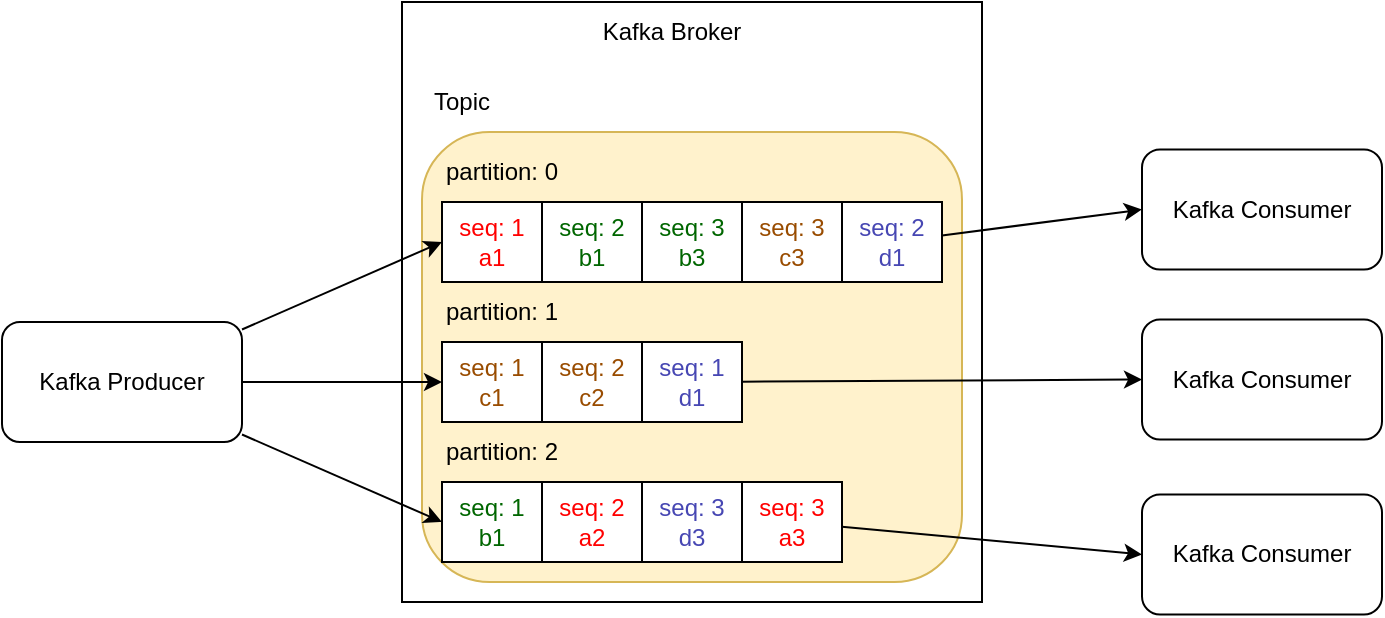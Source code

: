 <mxfile version="24.7.17">
  <diagram name="페이지-1" id="T4R7CVDCbGJPmYWIlDv3">
    <mxGraphModel dx="524" dy="995" grid="1" gridSize="10" guides="1" tooltips="1" connect="1" arrows="1" fold="1" page="1" pageScale="1" pageWidth="1169" pageHeight="827" math="0" shadow="0">
      <root>
        <mxCell id="0" />
        <mxCell id="1" parent="0" />
        <mxCell id="j4RkCBAJs_kXyYxZWz-E-1" value="Kafka Producer" style="rounded=1;whiteSpace=wrap;html=1;" parent="1" vertex="1">
          <mxGeometry x="80" y="290" width="120" height="60" as="geometry" />
        </mxCell>
        <mxCell id="j4RkCBAJs_kXyYxZWz-E-2" value="" style="rounded=0;whiteSpace=wrap;html=1;" parent="1" vertex="1">
          <mxGeometry x="280" y="130" width="290" height="300" as="geometry" />
        </mxCell>
        <mxCell id="j4RkCBAJs_kXyYxZWz-E-3" value="" style="rounded=1;whiteSpace=wrap;html=1;fillColor=#fff2cc;strokeColor=#d6b656;" parent="1" vertex="1">
          <mxGeometry x="290" y="195" width="270" height="225" as="geometry" />
        </mxCell>
        <mxCell id="j4RkCBAJs_kXyYxZWz-E-4" value="Kafka Broker" style="text;html=1;align=center;verticalAlign=middle;whiteSpace=wrap;rounded=0;" parent="1" vertex="1">
          <mxGeometry x="370" y="130" width="90" height="30" as="geometry" />
        </mxCell>
        <mxCell id="j4RkCBAJs_kXyYxZWz-E-5" value="&lt;font color=&quot;#ff0000&quot;&gt;seq: 1&lt;/font&gt;&lt;div&gt;&lt;font color=&quot;#ff0000&quot;&gt;a1&lt;/font&gt;&lt;/div&gt;" style="rounded=0;whiteSpace=wrap;html=1;" parent="1" vertex="1">
          <mxGeometry x="300" y="230" width="50" height="40" as="geometry" />
        </mxCell>
        <mxCell id="j4RkCBAJs_kXyYxZWz-E-6" value="&lt;font color=&quot;#006600&quot;&gt;seq: 2&lt;/font&gt;&lt;div&gt;&lt;font color=&quot;#006600&quot;&gt;b1&lt;/font&gt;&lt;/div&gt;" style="rounded=0;whiteSpace=wrap;html=1;" parent="1" vertex="1">
          <mxGeometry x="350" y="230" width="50" height="40" as="geometry" />
        </mxCell>
        <mxCell id="j4RkCBAJs_kXyYxZWz-E-7" value="&lt;font color=&quot;#006600&quot;&gt;seq: 3&lt;/font&gt;&lt;div&gt;&lt;font color=&quot;#006600&quot;&gt;b3&lt;/font&gt;&lt;/div&gt;" style="rounded=0;whiteSpace=wrap;html=1;" parent="1" vertex="1">
          <mxGeometry x="400" y="230" width="50" height="40" as="geometry" />
        </mxCell>
        <mxCell id="j4RkCBAJs_kXyYxZWz-E-8" value="&lt;font color=&quot;#994c00&quot;&gt;seq: 3&lt;/font&gt;&lt;div&gt;&lt;font color=&quot;#994c00&quot;&gt;c3&lt;/font&gt;&lt;/div&gt;" style="rounded=0;whiteSpace=wrap;html=1;" parent="1" vertex="1">
          <mxGeometry x="450" y="230" width="50" height="40" as="geometry" />
        </mxCell>
        <mxCell id="EWFrGeO1j-YZ3v8a08BG-4" style="rounded=0;orthogonalLoop=1;jettySize=auto;html=1;entryX=0;entryY=0.5;entryDx=0;entryDy=0;" parent="1" source="j4RkCBAJs_kXyYxZWz-E-9" target="EWFrGeO1j-YZ3v8a08BG-1" edge="1">
          <mxGeometry relative="1" as="geometry" />
        </mxCell>
        <mxCell id="j4RkCBAJs_kXyYxZWz-E-9" value="&lt;font color=&quot;#4747b3&quot;&gt;seq: 2&lt;/font&gt;&lt;div&gt;&lt;font color=&quot;#4747b3&quot;&gt;d1&lt;/font&gt;&lt;/div&gt;" style="rounded=0;whiteSpace=wrap;html=1;" parent="1" vertex="1">
          <mxGeometry x="500" y="230" width="50" height="40" as="geometry" />
        </mxCell>
        <mxCell id="j4RkCBAJs_kXyYxZWz-E-10" value="&lt;font color=&quot;#994c00&quot;&gt;seq: 1&lt;/font&gt;&lt;div&gt;&lt;font color=&quot;#994c00&quot;&gt;c1&lt;/font&gt;&lt;/div&gt;" style="rounded=0;whiteSpace=wrap;html=1;" parent="1" vertex="1">
          <mxGeometry x="300" y="300" width="50" height="40" as="geometry" />
        </mxCell>
        <mxCell id="j4RkCBAJs_kXyYxZWz-E-11" value="&lt;font color=&quot;#994c00&quot;&gt;seq: 2&lt;/font&gt;&lt;div&gt;&lt;font color=&quot;#994c00&quot;&gt;c2&lt;/font&gt;&lt;/div&gt;" style="rounded=0;whiteSpace=wrap;html=1;" parent="1" vertex="1">
          <mxGeometry x="350" y="300" width="50" height="40" as="geometry" />
        </mxCell>
        <mxCell id="EWFrGeO1j-YZ3v8a08BG-5" style="rounded=0;orthogonalLoop=1;jettySize=auto;html=1;entryX=0;entryY=0.5;entryDx=0;entryDy=0;" parent="1" source="j4RkCBAJs_kXyYxZWz-E-12" target="j4RkCBAJs_kXyYxZWz-E-24" edge="1">
          <mxGeometry relative="1" as="geometry" />
        </mxCell>
        <mxCell id="j4RkCBAJs_kXyYxZWz-E-12" value="&lt;font color=&quot;#4747b3&quot;&gt;seq: 1&lt;/font&gt;&lt;div&gt;&lt;font color=&quot;#4747b3&quot;&gt;d1&lt;/font&gt;&lt;/div&gt;" style="rounded=0;whiteSpace=wrap;html=1;" parent="1" vertex="1">
          <mxGeometry x="400" y="300" width="50" height="40" as="geometry" />
        </mxCell>
        <mxCell id="j4RkCBAJs_kXyYxZWz-E-15" value="&lt;font color=&quot;#006600&quot;&gt;seq: 1&lt;/font&gt;&lt;div&gt;&lt;font color=&quot;#006600&quot;&gt;b1&lt;/font&gt;&lt;/div&gt;" style="rounded=0;whiteSpace=wrap;html=1;" parent="1" vertex="1">
          <mxGeometry x="300" y="370" width="50" height="40" as="geometry" />
        </mxCell>
        <mxCell id="j4RkCBAJs_kXyYxZWz-E-16" value="&lt;font color=&quot;#ff0000&quot;&gt;seq: 2&lt;/font&gt;&lt;div&gt;&lt;font color=&quot;#ff0000&quot;&gt;a2&lt;/font&gt;&lt;/div&gt;" style="rounded=0;whiteSpace=wrap;html=1;" parent="1" vertex="1">
          <mxGeometry x="350" y="370" width="50" height="40" as="geometry" />
        </mxCell>
        <mxCell id="j4RkCBAJs_kXyYxZWz-E-17" value="&lt;font color=&quot;#4747b3&quot;&gt;seq: 3&lt;/font&gt;&lt;div&gt;&lt;font color=&quot;#4747b3&quot;&gt;d3&lt;/font&gt;&lt;/div&gt;" style="rounded=0;whiteSpace=wrap;html=1;" parent="1" vertex="1">
          <mxGeometry x="400" y="370" width="50" height="40" as="geometry" />
        </mxCell>
        <mxCell id="EWFrGeO1j-YZ3v8a08BG-6" style="rounded=0;orthogonalLoop=1;jettySize=auto;html=1;entryX=0;entryY=0.5;entryDx=0;entryDy=0;" parent="1" source="j4RkCBAJs_kXyYxZWz-E-18" target="EWFrGeO1j-YZ3v8a08BG-3" edge="1">
          <mxGeometry relative="1" as="geometry" />
        </mxCell>
        <mxCell id="j4RkCBAJs_kXyYxZWz-E-18" value="&lt;font color=&quot;#ff0000&quot;&gt;seq: 3&lt;/font&gt;&lt;div&gt;&lt;font color=&quot;#ff0000&quot;&gt;a3&lt;/font&gt;&lt;/div&gt;" style="rounded=0;whiteSpace=wrap;html=1;" parent="1" vertex="1">
          <mxGeometry x="450" y="370" width="50" height="40" as="geometry" />
        </mxCell>
        <mxCell id="j4RkCBAJs_kXyYxZWz-E-20" value="partition: 0" style="text;html=1;align=center;verticalAlign=middle;whiteSpace=wrap;rounded=0;" parent="1" vertex="1">
          <mxGeometry x="300" y="200" width="60" height="30" as="geometry" />
        </mxCell>
        <mxCell id="j4RkCBAJs_kXyYxZWz-E-21" value="partition: 1" style="text;html=1;align=center;verticalAlign=middle;whiteSpace=wrap;rounded=0;" parent="1" vertex="1">
          <mxGeometry x="300" y="270" width="60" height="30" as="geometry" />
        </mxCell>
        <mxCell id="j4RkCBAJs_kXyYxZWz-E-22" value="partition: 2" style="text;html=1;align=center;verticalAlign=middle;whiteSpace=wrap;rounded=0;" parent="1" vertex="1">
          <mxGeometry x="300" y="340" width="60" height="30" as="geometry" />
        </mxCell>
        <mxCell id="j4RkCBAJs_kXyYxZWz-E-23" value="Topic" style="text;html=1;align=center;verticalAlign=middle;whiteSpace=wrap;rounded=0;" parent="1" vertex="1">
          <mxGeometry x="280" y="165" width="60" height="30" as="geometry" />
        </mxCell>
        <mxCell id="j4RkCBAJs_kXyYxZWz-E-24" value="Kafka Consumer" style="rounded=1;whiteSpace=wrap;html=1;" parent="1" vertex="1">
          <mxGeometry x="650" y="288.75" width="120" height="60" as="geometry" />
        </mxCell>
        <mxCell id="j4RkCBAJs_kXyYxZWz-E-25" style="rounded=0;orthogonalLoop=1;jettySize=auto;html=1;entryX=0;entryY=0.5;entryDx=0;entryDy=0;" parent="1" source="j4RkCBAJs_kXyYxZWz-E-1" target="j4RkCBAJs_kXyYxZWz-E-5" edge="1">
          <mxGeometry relative="1" as="geometry" />
        </mxCell>
        <mxCell id="j4RkCBAJs_kXyYxZWz-E-26" style="edgeStyle=orthogonalEdgeStyle;rounded=0;orthogonalLoop=1;jettySize=auto;html=1;entryX=0;entryY=0.5;entryDx=0;entryDy=0;" parent="1" source="j4RkCBAJs_kXyYxZWz-E-1" target="j4RkCBAJs_kXyYxZWz-E-10" edge="1">
          <mxGeometry relative="1" as="geometry" />
        </mxCell>
        <mxCell id="j4RkCBAJs_kXyYxZWz-E-27" style="rounded=0;orthogonalLoop=1;jettySize=auto;html=1;entryX=0;entryY=0.5;entryDx=0;entryDy=0;" parent="1" source="j4RkCBAJs_kXyYxZWz-E-1" target="j4RkCBAJs_kXyYxZWz-E-15" edge="1">
          <mxGeometry relative="1" as="geometry" />
        </mxCell>
        <mxCell id="EWFrGeO1j-YZ3v8a08BG-1" value="Kafka Consumer" style="rounded=1;whiteSpace=wrap;html=1;" parent="1" vertex="1">
          <mxGeometry x="650" y="203.75" width="120" height="60" as="geometry" />
        </mxCell>
        <mxCell id="EWFrGeO1j-YZ3v8a08BG-3" value="Kafka Consumer" style="rounded=1;whiteSpace=wrap;html=1;" parent="1" vertex="1">
          <mxGeometry x="650" y="376.25" width="120" height="60" as="geometry" />
        </mxCell>
      </root>
    </mxGraphModel>
  </diagram>
</mxfile>
